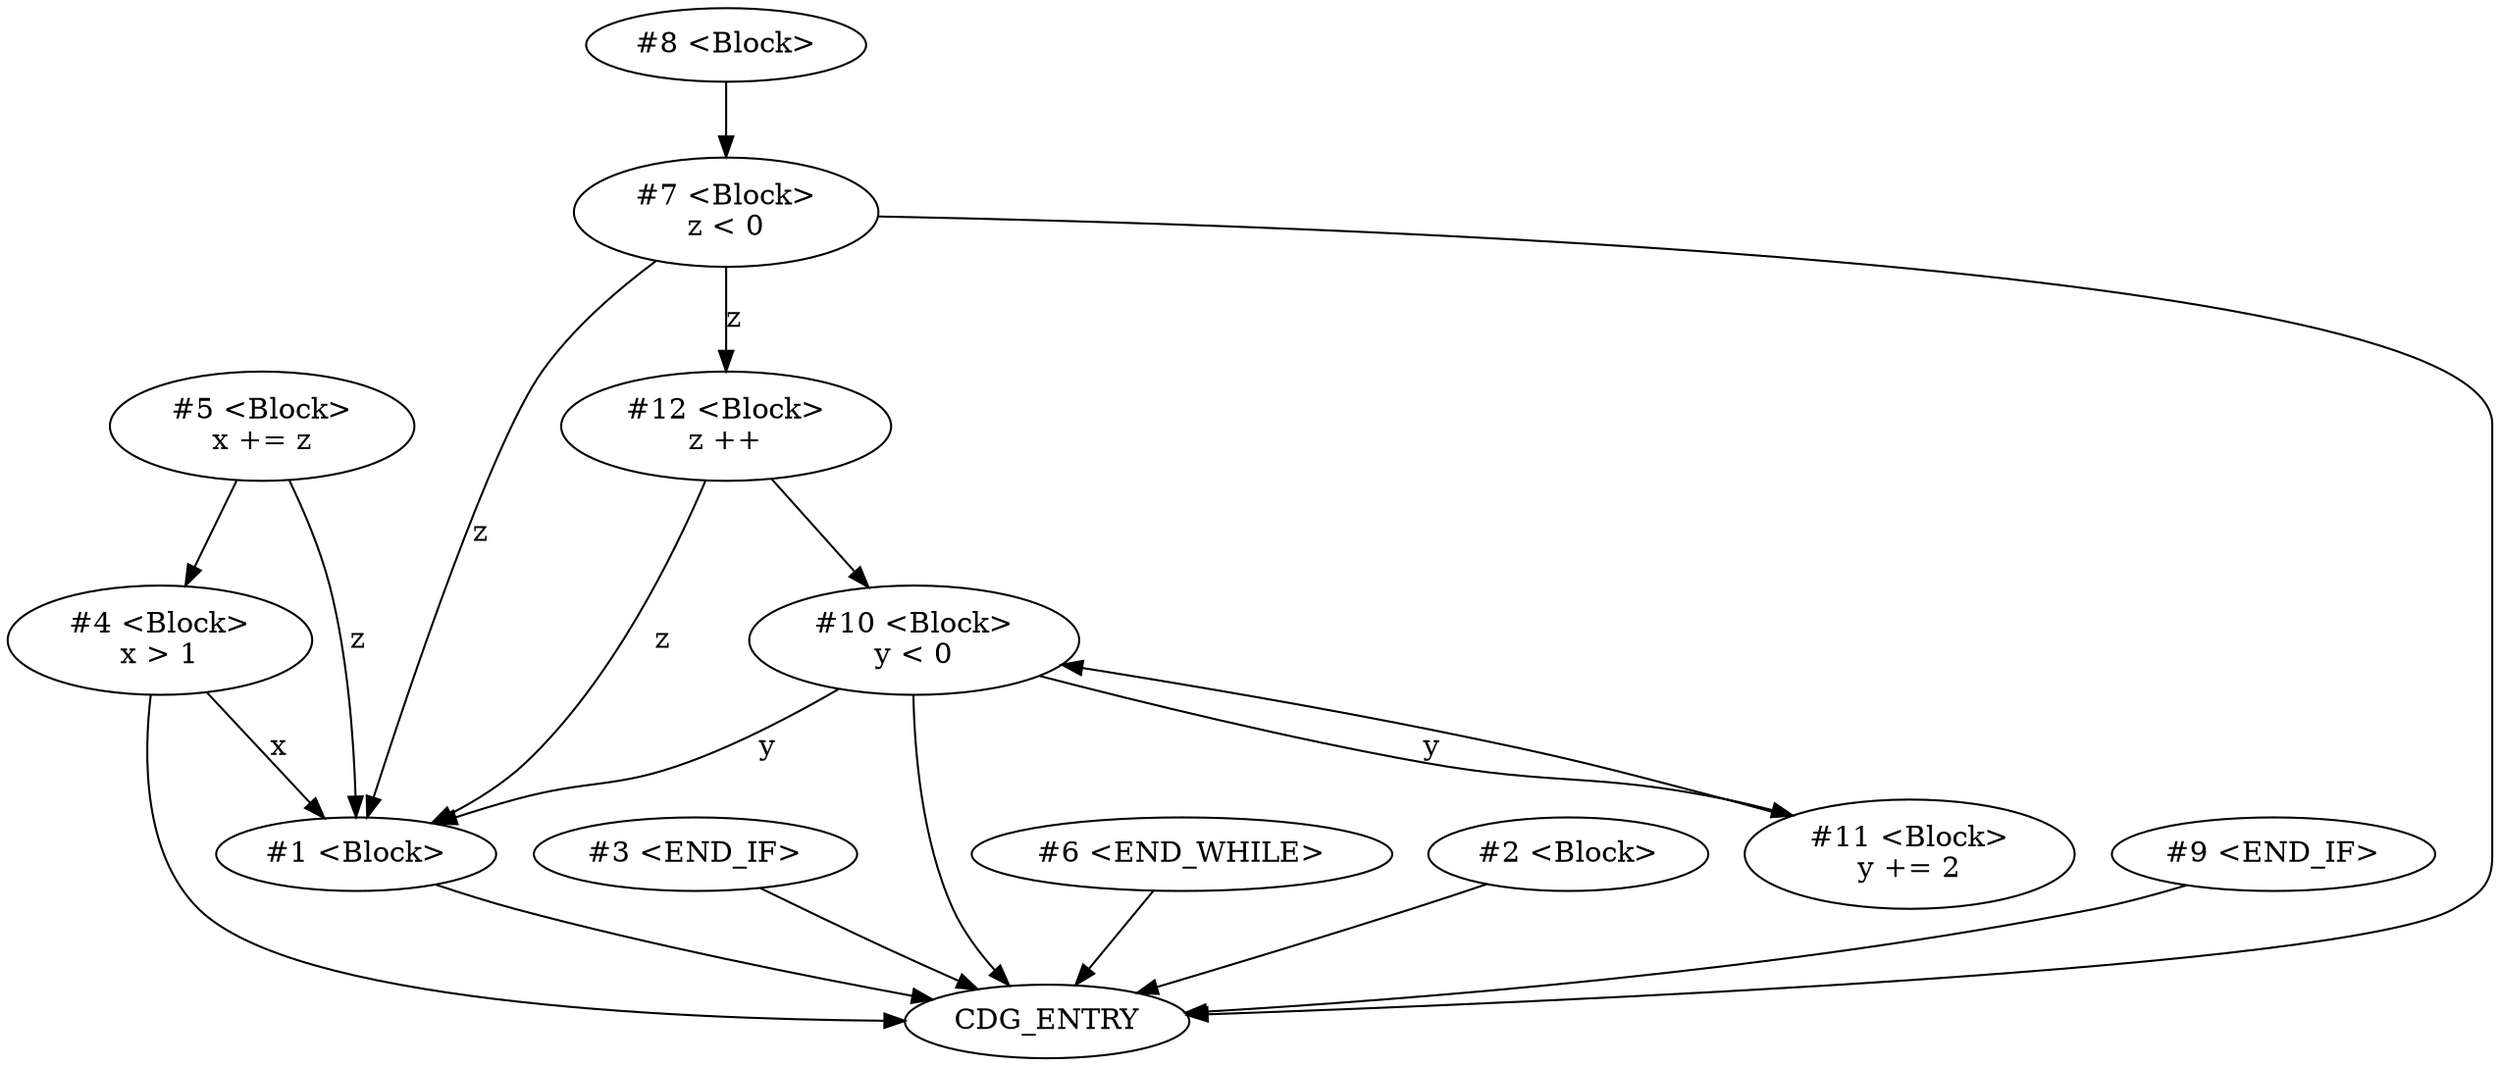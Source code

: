 strict digraph  {
1 [label="#1 &lt;Block&gt;\n"];
4 [label="#4 &lt;Block&gt;\nx > 1"];
5 [label="#5 &lt;Block&gt;\nx += z"];
3 [label="#3 &lt;END_IF&gt;\n"];
7 [label="#7 &lt;Block&gt;\nz < 0"];
8 [label="#8 &lt;Block&gt;\n"];
6 [label="#6 &lt;END_WHILE&gt;\n"];
2 [label="#2 &lt;Block&gt;\n"];
10 [label="#10 &lt;Block&gt;\ny < 0"];
11 [label="#11 &lt;Block&gt;\ny += 2"];
12 [label="#12 &lt;Block&gt;\nz ++"];
9 [label="#9 &lt;END_IF&gt;\n"];
CDG_ENTRY;
1 -> CDG_ENTRY;
4 -> CDG_ENTRY;
4 -> 1  [label=x];
5 -> 4;
5 -> 1  [label=z];
3 -> CDG_ENTRY;
7 -> CDG_ENTRY;
7 -> 1  [label=z];
7 -> 12  [label=z];
8 -> 7;
6 -> CDG_ENTRY;
2 -> CDG_ENTRY;
10 -> CDG_ENTRY;
10 -> 1  [label=y];
10 -> 11  [label=y];
11 -> 10;
12 -> 10;
12 -> 1  [label=z];
9 -> CDG_ENTRY;
}
